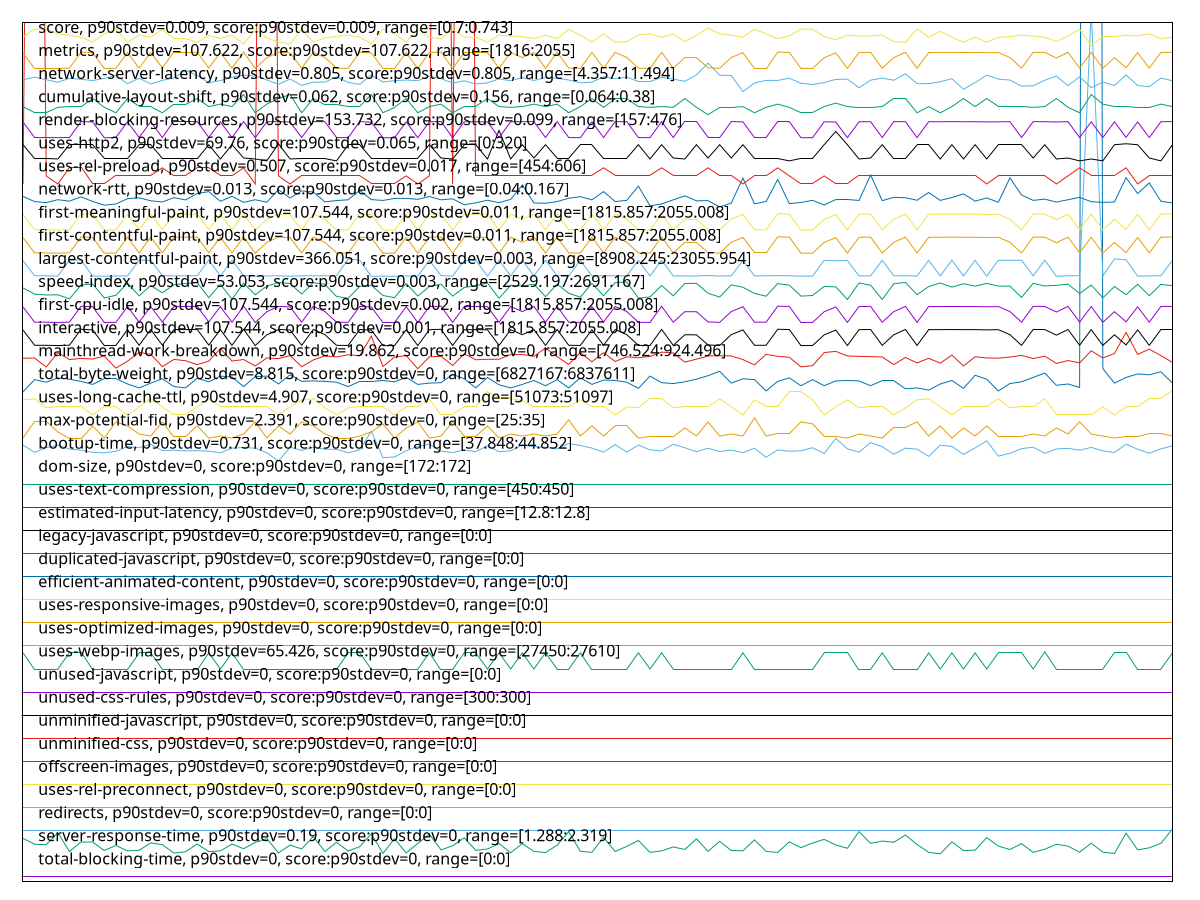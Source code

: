 reset
set terminal svg size 640, 4440 enhanced background rgb 'white'
set output "reprap/correlation/pages+cached+noadtech/correlation.svg"

$totalBlockingTimeP90Stdev0ScoreP90Stdev0Range00 <<EOF
0 0.2
1 0.2
2 0.2
3 0.2
4 0.2
5 0.2
6 0.2
7 0.2
8 0.2
9 0.2
10 0.2
11 0.2
12 0.2
13 0.2
14 0.2
15 0.2
16 0.2
17 0.2
18 0.2
19 0.2
20 0.2
21 0.2
22 0.2
23 0.2
24 0.2
25 0.2
26 0.2
27 0.2
28 0.2
29 0.2
30 0.2
31 0.2
32 0.2
33 0.2
34 0.2
35 0.2
36 0.2
37 0.2
38 0.2
39 0.2
40 0.2
41 0.2
42 0.2
43 0.2
44 0.2
45 0.2
46 0.2
47 0.2
48 0.2
49 0.2
50 0.2
51 0.2
52 0.2
53 0.2
54 0.2
55 0.2
56 0.2
57 0.2
58 0.2
59 0.2
60 0.2
61 0.2
62 0.2
63 0.2
64 0.2
65 0.2
66 0.2
67 0.2
68 0.2
69 0.2
70 0.2
71 0.2
72 0.2
73 0.2
74 0.2
75 0.2
76 0.2
77 0.2
78 0.2
79 0.2
80 0.2
81 0.2
82 0.2
83 0.2
84 0.2
85 0.2
86 0.2
87 0.2
88 0.2
89 0.2
90 0.2
91 0.2
92 0.2
93 0.2
94 0.2
95 0.2
96 0.2
97 0.2
98 0.2
99 0.2
EOF

$serverResponseTimeP90Stdev019ScoreP90Stdev0Range12882319 <<EOF
0 1.866567164179104
1 1.6158208955223878
2 1.5917910447761192
3 2.1131343283582087
4 1.2971641791044775
5 1.7108955223880598
6 1.7077611940298505
7 1.3420895522388059
8 1.5594029850746267
9 1.3264179104477611
10 1.3494029850746267
11 1.672238805970149
12 1.5949253731343283
13 1.2313432835820894
14 1.2877611940298506
15 1.624179104477612
16 1.2940298507462686
17 1.3253731343283581
18 1.6199999999999994
19 1.4204477611940296
20 1.6899999999999997
21 1.857164179104477
22 1.239701492537313
23 1.5771641791044775
24 1.41
25 1.9491044776119404
26 1.2971641791044772
27 1.6994029850746266
28 1.3201492537313433
29 1.5092537313432832
30 2.0682089552238807
31 1.2188059701492535
32 1.8529850746268657
33 1.2344776119402985
34 1.6502985074626861
35 2.0494029850746265
36 1.3692537313432833
37 1.5458208955223878
38 1.890597014925373
39 1.345223880597015
40 1.408955223880597
41 1.6419402985074625
42 1.2417910447761191
43 1.6388059701492532
44 1.3055223880597013
45 1.250149253731343
46 1.5729850746268654
47 2.157014925373134
48 1.3097014925373134
49 1.262686567164179
50 1.9125373134328356
51 1.2982089552238807
52 1.5217910447761194
53 1.776716417910448
54 1.260597014925373
55 1.3253731343283581
56 1.4967164179104473
57 1.3870149253731343
58 1.8467164179104478
59 1.3055223880597013
60 1.7380597014925372
61 1.3410447761194029
62 1.330597014925373
63 1.8038805970149252
64 1.3044776119402983
65 1.258507462686567
66 1.7161194029850744
67 1.464328358208955
68 1.6659701492537309
69 1.8258208955223876
70 1.5823880597014925
71 1.4392537313432836
72 2.1622388059701487
73 1.6534328358208952
74 1.750597014925373
75 1.6994029850746264
76 2.011791044776119
77 1.605373134328358
78 1.263731343283582
79 1.2
80 1.7129850746268653
81 1.3410447761194029
82 1.3577611940298506
83 1.9
84 1.5332835820895523
85 1.3838805970149253
86 1.6408955223880595
87 1.261641791044776
88 1.396417910447761
89 1.6126865671641788
90 1.5322388059701488
91 1.267910447761194
92 1.6597014925373135
93 1.2710447761194028
94 1.2146268656716415
95 2.094328358208955
96 1.3702985074626866
97 1.458059701492537
98 1.6502985074626864
99 2.277164179104477
EOF

$redirectsP90Stdev0ScoreP90Stdev0Range00 <<EOF
0 2.2
1 2.2
2 2.2
3 2.2
4 2.2
5 2.2
6 2.2
7 2.2
8 2.2
9 2.2
10 2.2
11 2.2
12 2.2
13 2.2
14 2.2
15 2.2
16 2.2
17 2.2
18 2.2
19 2.2
20 2.2
21 2.2
22 2.2
23 2.2
24 2.2
25 2.2
26 2.2
27 2.2
28 2.2
29 2.2
30 2.2
31 2.2
32 2.2
33 2.2
34 2.2
35 2.2
36 2.2
37 2.2
38 2.2
39 2.2
40 2.2
41 2.2
42 2.2
43 2.2
44 2.2
45 2.2
46 2.2
47 2.2
48 2.2
49 2.2
50 2.2
51 2.2
52 2.2
53 2.2
54 2.2
55 2.2
56 2.2
57 2.2
58 2.2
59 2.2
60 2.2
61 2.2
62 2.2
63 2.2
64 2.2
65 2.2
66 2.2
67 2.2
68 2.2
69 2.2
70 2.2
71 2.2
72 2.2
73 2.2
74 2.2
75 2.2
76 2.2
77 2.2
78 2.2
79 2.2
80 2.2
81 2.2
82 2.2
83 2.2
84 2.2
85 2.2
86 2.2
87 2.2
88 2.2
89 2.2
90 2.2
91 2.2
92 2.2
93 2.2
94 2.2
95 2.2
96 2.2
97 2.2
98 2.2
99 2.2
EOF

$usesRelPreconnectP90Stdev0ScoreP90Stdev0Range00 <<EOF
0 3.2
1 3.2
2 3.2
3 3.2
4 3.2
5 3.2
6 3.2
7 3.2
8 3.2
9 3.2
10 3.2
11 3.2
12 3.2
13 3.2
14 3.2
15 3.2
16 3.2
17 3.2
18 3.2
19 3.2
20 3.2
21 3.2
22 3.2
23 3.2
24 3.2
25 3.2
26 3.2
27 3.2
28 3.2
29 3.2
30 3.2
31 3.2
32 3.2
33 3.2
34 3.2
35 3.2
36 3.2
37 3.2
38 3.2
39 3.2
40 3.2
41 3.2
42 3.2
43 3.2
44 3.2
45 3.2
46 3.2
47 3.2
48 3.2
49 3.2
50 3.2
51 3.2
52 3.2
53 3.2
54 3.2
55 3.2
56 3.2
57 3.2
58 3.2
59 3.2
60 3.2
61 3.2
62 3.2
63 3.2
64 3.2
65 3.2
66 3.2
67 3.2
68 3.2
69 3.2
70 3.2
71 3.2
72 3.2
73 3.2
74 3.2
75 3.2
76 3.2
77 3.2
78 3.2
79 3.2
80 3.2
81 3.2
82 3.2
83 3.2
84 3.2
85 3.2
86 3.2
87 3.2
88 3.2
89 3.2
90 3.2
91 3.2
92 3.2
93 3.2
94 3.2
95 3.2
96 3.2
97 3.2
98 3.2
99 3.2
EOF

$offscreenImagesP90Stdev0ScoreP90Stdev0Range00 <<EOF
0 4.2
1 4.2
2 4.2
3 4.2
4 4.2
5 4.2
6 4.2
7 4.2
8 4.2
9 4.2
10 4.2
11 4.2
12 4.2
13 4.2
14 4.2
15 4.2
16 4.2
17 4.2
18 4.2
19 4.2
20 4.2
21 4.2
22 4.2
23 4.2
24 4.2
25 4.2
26 4.2
27 4.2
28 4.2
29 4.2
30 4.2
31 4.2
32 4.2
33 4.2
34 4.2
35 4.2
36 4.2
37 4.2
38 4.2
39 4.2
40 4.2
41 4.2
42 4.2
43 4.2
44 4.2
45 4.2
46 4.2
47 4.2
48 4.2
49 4.2
50 4.2
51 4.2
52 4.2
53 4.2
54 4.2
55 4.2
56 4.2
57 4.2
58 4.2
59 4.2
60 4.2
61 4.2
62 4.2
63 4.2
64 4.2
65 4.2
66 4.2
67 4.2
68 4.2
69 4.2
70 4.2
71 4.2
72 4.2
73 4.2
74 4.2
75 4.2
76 4.2
77 4.2
78 4.2
79 4.2
80 4.2
81 4.2
82 4.2
83 4.2
84 4.2
85 4.2
86 4.2
87 4.2
88 4.2
89 4.2
90 4.2
91 4.2
92 4.2
93 4.2
94 4.2
95 4.2
96 4.2
97 4.2
98 4.2
99 4.2
EOF

$unminifiedCssP90Stdev0ScoreP90Stdev0Range00 <<EOF
0 5.2
1 5.2
2 5.2
3 5.2
4 5.2
5 5.2
6 5.2
7 5.2
8 5.2
9 5.2
10 5.2
11 5.2
12 5.2
13 5.2
14 5.2
15 5.2
16 5.2
17 5.2
18 5.2
19 5.2
20 5.2
21 5.2
22 5.2
23 5.2
24 5.2
25 5.2
26 5.2
27 5.2
28 5.2
29 5.2
30 5.2
31 5.2
32 5.2
33 5.2
34 5.2
35 5.2
36 5.2
37 5.2
38 5.2
39 5.2
40 5.2
41 5.2
42 5.2
43 5.2
44 5.2
45 5.2
46 5.2
47 5.2
48 5.2
49 5.2
50 5.2
51 5.2
52 5.2
53 5.2
54 5.2
55 5.2
56 5.2
57 5.2
58 5.2
59 5.2
60 5.2
61 5.2
62 5.2
63 5.2
64 5.2
65 5.2
66 5.2
67 5.2
68 5.2
69 5.2
70 5.2
71 5.2
72 5.2
73 5.2
74 5.2
75 5.2
76 5.2
77 5.2
78 5.2
79 5.2
80 5.2
81 5.2
82 5.2
83 5.2
84 5.2
85 5.2
86 5.2
87 5.2
88 5.2
89 5.2
90 5.2
91 5.2
92 5.2
93 5.2
94 5.2
95 5.2
96 5.2
97 5.2
98 5.2
99 5.2
EOF

$unminifiedJavascriptP90Stdev0ScoreP90Stdev0Range00 <<EOF
0 6.2
1 6.2
2 6.2
3 6.2
4 6.2
5 6.2
6 6.2
7 6.2
8 6.2
9 6.2
10 6.2
11 6.2
12 6.2
13 6.2
14 6.2
15 6.2
16 6.2
17 6.2
18 6.2
19 6.2
20 6.2
21 6.2
22 6.2
23 6.2
24 6.2
25 6.2
26 6.2
27 6.2
28 6.2
29 6.2
30 6.2
31 6.2
32 6.2
33 6.2
34 6.2
35 6.2
36 6.2
37 6.2
38 6.2
39 6.2
40 6.2
41 6.2
42 6.2
43 6.2
44 6.2
45 6.2
46 6.2
47 6.2
48 6.2
49 6.2
50 6.2
51 6.2
52 6.2
53 6.2
54 6.2
55 6.2
56 6.2
57 6.2
58 6.2
59 6.2
60 6.2
61 6.2
62 6.2
63 6.2
64 6.2
65 6.2
66 6.2
67 6.2
68 6.2
69 6.2
70 6.2
71 6.2
72 6.2
73 6.2
74 6.2
75 6.2
76 6.2
77 6.2
78 6.2
79 6.2
80 6.2
81 6.2
82 6.2
83 6.2
84 6.2
85 6.2
86 6.2
87 6.2
88 6.2
89 6.2
90 6.2
91 6.2
92 6.2
93 6.2
94 6.2
95 6.2
96 6.2
97 6.2
98 6.2
99 6.2
EOF

$unusedCssRulesP90Stdev0ScoreP90Stdev0Range300300 <<EOF
0 7.2
1 7.2
2 7.2
3 7.2
4 7.2
5 7.2
6 7.2
7 7.2
8 7.2
9 7.2
10 7.2
11 7.2
12 7.2
13 7.2
14 7.2
15 7.2
16 7.2
17 7.2
18 7.2
19 7.2
20 7.2
21 7.2
22 7.2
23 7.2
24 7.2
25 7.2
26 7.2
27 7.2
28 7.2
29 7.2
30 7.2
31 7.2
32 7.2
33 7.2
34 7.2
35 7.2
36 7.2
37 7.2
38 7.2
39 7.2
40 7.2
41 7.2
42 7.2
43 7.2
44 7.2
45 7.2
46 7.2
47 7.2
48 7.2
49 7.2
50 7.2
51 7.2
52 7.2
53 7.2
54 7.2
55 7.2
56 7.2
57 7.2
58 7.2
59 7.2
60 7.2
61 7.2
62 7.2
63 7.2
64 7.2
65 7.2
66 7.2
67 7.2
68 7.2
69 7.2
70 7.2
71 7.2
72 7.2
73 7.2
74 7.2
75 7.2
76 7.2
77 7.2
78 7.2
79 7.2
80 7.2
81 7.2
82 7.2
83 7.2
84 7.2
85 7.2
86 7.2
87 7.2
88 7.2
89 7.2
90 7.2
91 7.2
92 7.2
93 7.2
94 7.2
95 7.2
96 7.2
97 7.2
98 7.2
99 7.2
EOF

$unusedJavascriptP90Stdev0ScoreP90Stdev0Range00 <<EOF
0 8.2
1 8.2
2 8.2
3 8.2
4 8.2
5 8.2
6 8.2
7 8.2
8 8.2
9 8.2
10 8.2
11 8.2
12 8.2
13 8.2
14 8.2
15 8.2
16 8.2
17 8.2
18 8.2
19 8.2
20 8.2
21 8.2
22 8.2
23 8.2
24 8.2
25 8.2
26 8.2
27 8.2
28 8.2
29 8.2
30 8.2
31 8.2
32 8.2
33 8.2
34 8.2
35 8.2
36 8.2
37 8.2
38 8.2
39 8.2
40 8.2
41 8.2
42 8.2
43 8.2
44 8.2
45 8.2
46 8.2
47 8.2
48 8.2
49 8.2
50 8.2
51 8.2
52 8.2
53 8.2
54 8.2
55 8.2
56 8.2
57 8.2
58 8.2
59 8.2
60 8.2
61 8.2
62 8.2
63 8.2
64 8.2
65 8.2
66 8.2
67 8.2
68 8.2
69 8.2
70 8.2
71 8.2
72 8.2
73 8.2
74 8.2
75 8.2
76 8.2
77 8.2
78 8.2
79 8.2
80 8.2
81 8.2
82 8.2
83 8.2
84 8.2
85 8.2
86 8.2
87 8.2
88 8.2
89 8.2
90 8.2
91 8.2
92 8.2
93 8.2
94 8.2
95 8.2
96 8.2
97 8.2
98 8.2
99 8.2
EOF

$usesWebpImagesP90Stdev65426ScoreP90Stdev0Range2745027610 <<EOF
0 9.899999999999999
1 9.2
2 9.2
3 9.2
4 9.899999999999999
5 9.899999999999999
6 9.2
7 9.2
8 9.2
9 9.2
10 9.899999999999999
11 9.899999999999999
12 9.2
13 9.2
14 9.2
15 9.2
16 9.899999999999999
17 9.2
18 9.899999999999999
19 9.2
20 9.2
21 9.2
22 9.2
23 9.2
24 9.2
25 9.2
26 9.2
27 9.2
28 9.899999999999999
29 9.899999999999999
30 9.2
31 9.2
32 9.2
33 9.2
34 9.2
35 9.899999999999999
36 9.2
37 9.2
38 9.899999999999999
39 9.899999999999999
40 9.2
41 9.899999999999999
42 9.2
43 9.899999999999999
44 9.2
45 9.899999999999999
46 9.2
47 9.2
48 9.899999999999999
49 9.2
50 9.2
51 9.2
52 9.2
53 9.899999999999999
54 9.2
55 9.899999999999999
56 9.2
57 9.2
58 9.2
59 9.2
60 9.2
61 9.2
62 9.899999999999999
63 9.2
64 9.2
65 9.2
66 9.2
67 9.2
68 9.2
69 9.899999999999999
70 9.899999999999999
71 9.899999999999999
72 9.2
73 9.2
74 9.899999999999999
75 9.2
76 9.2
77 9.2
78 9.899999999999999
79 9.2
80 9.899999999999999
81 9.2
82 9.899999999999999
83 9.2
84 9.899999999999999
85 9.899999999999999
86 9.899999999999999
87 9.2
88 9.946666666666665
89 9.2
90 9.2
91 9.2
92 9.2
93 9.2
94 9.899999999999999
95 9.899999999999999
96 9.2
97 9.2
98 9.2
99 9.899999999999999
EOF

$usesOptimizedImagesP90Stdev0ScoreP90Stdev0Range00 <<EOF
0 10.2
1 10.2
2 10.2
3 10.2
4 10.2
5 10.2
6 10.2
7 10.2
8 10.2
9 10.2
10 10.2
11 10.2
12 10.2
13 10.2
14 10.2
15 10.2
16 10.2
17 10.2
18 10.2
19 10.2
20 10.2
21 10.2
22 10.2
23 10.2
24 10.2
25 10.2
26 10.2
27 10.2
28 10.2
29 10.2
30 10.2
31 10.2
32 10.2
33 10.2
34 10.2
35 10.2
36 10.2
37 10.2
38 10.2
39 10.2
40 10.2
41 10.2
42 10.2
43 10.2
44 10.2
45 10.2
46 10.2
47 10.2
48 10.2
49 10.2
50 10.2
51 10.2
52 10.2
53 10.2
54 10.2
55 10.2
56 10.2
57 10.2
58 10.2
59 10.2
60 10.2
61 10.2
62 10.2
63 10.2
64 10.2
65 10.2
66 10.2
67 10.2
68 10.2
69 10.2
70 10.2
71 10.2
72 10.2
73 10.2
74 10.2
75 10.2
76 10.2
77 10.2
78 10.2
79 10.2
80 10.2
81 10.2
82 10.2
83 10.2
84 10.2
85 10.2
86 10.2
87 10.2
88 10.2
89 10.2
90 10.2
91 10.2
92 10.2
93 10.2
94 10.2
95 10.2
96 10.2
97 10.2
98 10.2
99 10.2
EOF

$usesResponsiveImagesP90Stdev0ScoreP90Stdev0Range00 <<EOF
0 11.2
1 11.2
2 11.2
3 11.2
4 11.2
5 11.2
6 11.2
7 11.2
8 11.2
9 11.2
10 11.2
11 11.2
12 11.2
13 11.2
14 11.2
15 11.2
16 11.2
17 11.2
18 11.2
19 11.2
20 11.2
21 11.2
22 11.2
23 11.2
24 11.2
25 11.2
26 11.2
27 11.2
28 11.2
29 11.2
30 11.2
31 11.2
32 11.2
33 11.2
34 11.2
35 11.2
36 11.2
37 11.2
38 11.2
39 11.2
40 11.2
41 11.2
42 11.2
43 11.2
44 11.2
45 11.2
46 11.2
47 11.2
48 11.2
49 11.2
50 11.2
51 11.2
52 11.2
53 11.2
54 11.2
55 11.2
56 11.2
57 11.2
58 11.2
59 11.2
60 11.2
61 11.2
62 11.2
63 11.2
64 11.2
65 11.2
66 11.2
67 11.2
68 11.2
69 11.2
70 11.2
71 11.2
72 11.2
73 11.2
74 11.2
75 11.2
76 11.2
77 11.2
78 11.2
79 11.2
80 11.2
81 11.2
82 11.2
83 11.2
84 11.2
85 11.2
86 11.2
87 11.2
88 11.2
89 11.2
90 11.2
91 11.2
92 11.2
93 11.2
94 11.2
95 11.2
96 11.2
97 11.2
98 11.2
99 11.2
EOF

$efficientAnimatedContentP90Stdev0ScoreP90Stdev0Range00 <<EOF
0 12.2
1 12.2
2 12.2
3 12.2
4 12.2
5 12.2
6 12.2
7 12.2
8 12.2
9 12.2
10 12.2
11 12.2
12 12.2
13 12.2
14 12.2
15 12.2
16 12.2
17 12.2
18 12.2
19 12.2
20 12.2
21 12.2
22 12.2
23 12.2
24 12.2
25 12.2
26 12.2
27 12.2
28 12.2
29 12.2
30 12.2
31 12.2
32 12.2
33 12.2
34 12.2
35 12.2
36 12.2
37 12.2
38 12.2
39 12.2
40 12.2
41 12.2
42 12.2
43 12.2
44 12.2
45 12.2
46 12.2
47 12.2
48 12.2
49 12.2
50 12.2
51 12.2
52 12.2
53 12.2
54 12.2
55 12.2
56 12.2
57 12.2
58 12.2
59 12.2
60 12.2
61 12.2
62 12.2
63 12.2
64 12.2
65 12.2
66 12.2
67 12.2
68 12.2
69 12.2
70 12.2
71 12.2
72 12.2
73 12.2
74 12.2
75 12.2
76 12.2
77 12.2
78 12.2
79 12.2
80 12.2
81 12.2
82 12.2
83 12.2
84 12.2
85 12.2
86 12.2
87 12.2
88 12.2
89 12.2
90 12.2
91 12.2
92 12.2
93 12.2
94 12.2
95 12.2
96 12.2
97 12.2
98 12.2
99 12.2
EOF

$duplicatedJavascriptP90Stdev0ScoreP90Stdev0Range00 <<EOF
0 13.2
1 13.2
2 13.2
3 13.2
4 13.2
5 13.2
6 13.2
7 13.2
8 13.2
9 13.2
10 13.2
11 13.2
12 13.2
13 13.2
14 13.2
15 13.2
16 13.2
17 13.2
18 13.2
19 13.2
20 13.2
21 13.2
22 13.2
23 13.2
24 13.2
25 13.2
26 13.2
27 13.2
28 13.2
29 13.2
30 13.2
31 13.2
32 13.2
33 13.2
34 13.2
35 13.2
36 13.2
37 13.2
38 13.2
39 13.2
40 13.2
41 13.2
42 13.2
43 13.2
44 13.2
45 13.2
46 13.2
47 13.2
48 13.2
49 13.2
50 13.2
51 13.2
52 13.2
53 13.2
54 13.2
55 13.2
56 13.2
57 13.2
58 13.2
59 13.2
60 13.2
61 13.2
62 13.2
63 13.2
64 13.2
65 13.2
66 13.2
67 13.2
68 13.2
69 13.2
70 13.2
71 13.2
72 13.2
73 13.2
74 13.2
75 13.2
76 13.2
77 13.2
78 13.2
79 13.2
80 13.2
81 13.2
82 13.2
83 13.2
84 13.2
85 13.2
86 13.2
87 13.2
88 13.2
89 13.2
90 13.2
91 13.2
92 13.2
93 13.2
94 13.2
95 13.2
96 13.2
97 13.2
98 13.2
99 13.2
EOF

$legacyJavascriptP90Stdev0ScoreP90Stdev0Range00 <<EOF
0 14.2
1 14.2
2 14.2
3 14.2
4 14.2
5 14.2
6 14.2
7 14.2
8 14.2
9 14.2
10 14.2
11 14.2
12 14.2
13 14.2
14 14.2
15 14.2
16 14.2
17 14.2
18 14.2
19 14.2
20 14.2
21 14.2
22 14.2
23 14.2
24 14.2
25 14.2
26 14.2
27 14.2
28 14.2
29 14.2
30 14.2
31 14.2
32 14.2
33 14.2
34 14.2
35 14.2
36 14.2
37 14.2
38 14.2
39 14.2
40 14.2
41 14.2
42 14.2
43 14.2
44 14.2
45 14.2
46 14.2
47 14.2
48 14.2
49 14.2
50 14.2
51 14.2
52 14.2
53 14.2
54 14.2
55 14.2
56 14.2
57 14.2
58 14.2
59 14.2
60 14.2
61 14.2
62 14.2
63 14.2
64 14.2
65 14.2
66 14.2
67 14.2
68 14.2
69 14.2
70 14.2
71 14.2
72 14.2
73 14.2
74 14.2
75 14.2
76 14.2
77 14.2
78 14.2
79 14.2
80 14.2
81 14.2
82 14.2
83 14.2
84 14.2
85 14.2
86 14.2
87 14.2
88 14.2
89 14.2
90 14.2
91 14.2
92 14.2
93 14.2
94 14.2
95 14.2
96 14.2
97 14.2
98 14.2
99 14.2
EOF

$estimatedInputLatencyP90Stdev0ScoreP90Stdev0Range128128 <<EOF
0 15.2
1 15.2
2 15.2
3 15.2
4 15.2
5 15.2
6 15.2
7 15.2
8 15.2
9 15.2
10 15.2
11 15.2
12 15.2
13 15.2
14 15.2
15 15.2
16 15.2
17 15.2
18 15.2
19 15.2
20 15.2
21 15.2
22 15.2
23 15.2
24 15.2
25 15.2
26 15.2
27 15.2
28 15.2
29 15.2
30 15.2
31 15.2
32 15.2
33 15.2
34 15.2
35 15.2
36 15.2
37 15.2
38 15.2
39 15.2
40 15.2
41 15.2
42 15.2
43 15.2
44 15.2
45 15.2
46 15.2
47 15.2
48 15.2
49 15.2
50 15.2
51 15.2
52 15.2
53 15.2
54 15.2
55 15.2
56 15.2
57 15.2
58 15.2
59 15.2
60 15.2
61 15.2
62 15.2
63 15.2
64 15.2
65 15.2
66 15.2
67 15.2
68 15.2
69 15.2
70 15.2
71 15.2
72 15.2
73 15.2
74 15.2
75 15.2
76 15.2
77 15.2
78 15.2
79 15.2
80 15.2
81 15.2
82 15.2
83 15.2
84 15.2
85 15.2
86 15.2
87 15.2
88 15.2
89 15.2
90 15.2
91 15.2
92 15.2
93 15.2
94 15.2
95 15.2
96 15.2
97 15.2
98 15.2
99 15.2
EOF

$usesTextCompressionP90Stdev0ScoreP90Stdev0Range450450 <<EOF
0 16.2
1 16.2
2 16.2
3 16.2
4 16.2
5 16.2
6 16.2
7 16.2
8 16.2
9 16.2
10 16.2
11 16.2
12 16.2
13 16.2
14 16.2
15 16.2
16 16.2
17 16.2
18 16.2
19 16.2
20 16.2
21 16.2
22 16.2
23 16.2
24 16.2
25 16.2
26 16.2
27 16.2
28 16.2
29 16.2
30 16.2
31 16.2
32 16.2
33 16.2
34 16.2
35 16.2
36 16.2
37 16.2
38 16.2
39 16.2
40 16.2
41 16.2
42 16.2
43 16.2
44 16.2
45 16.2
46 16.2
47 16.2
48 16.2
49 16.2
50 16.2
51 16.2
52 16.2
53 16.2
54 16.2
55 16.2
56 16.2
57 16.2
58 16.2
59 16.2
60 16.2
61 16.2
62 16.2
63 16.2
64 16.2
65 16.2
66 16.2
67 16.2
68 16.2
69 16.2
70 16.2
71 16.2
72 16.2
73 16.2
74 16.2
75 16.2
76 16.2
77 16.2
78 16.2
79 16.2
80 16.2
81 16.2
82 16.2
83 16.2
84 16.2
85 16.2
86 16.2
87 16.2
88 16.2
89 16.2
90 16.2
91 16.2
92 16.2
93 16.2
94 16.2
95 16.2
96 16.2
97 16.2
98 16.2
99 16.2
EOF

$domSizeP90Stdev0ScoreP90Stdev0Range172172 <<EOF
0 17.2
1 17.2
2 17.2
3 17.2
4 17.2
5 17.2
6 17.2
7 17.2
8 17.2
9 17.2
10 17.2
11 17.2
12 17.2
13 17.2
14 17.2
15 17.2
16 17.2
17 17.2
18 17.2
19 17.2
20 17.2
21 17.2
22 17.2
23 17.2
24 17.2
25 17.2
26 17.2
27 17.2
28 17.2
29 17.2
30 17.2
31 17.2
32 17.2
33 17.2
34 17.2
35 17.2
36 17.2
37 17.2
38 17.2
39 17.2
40 17.2
41 17.2
42 17.2
43 17.2
44 17.2
45 17.2
46 17.2
47 17.2
48 17.2
49 17.2
50 17.2
51 17.2
52 17.2
53 17.2
54 17.2
55 17.2
56 17.2
57 17.2
58 17.2
59 17.2
60 17.2
61 17.2
62 17.2
63 17.2
64 17.2
65 17.2
66 17.2
67 17.2
68 17.2
69 17.2
70 17.2
71 17.2
72 17.2
73 17.2
74 17.2
75 17.2
76 17.2
77 17.2
78 17.2
79 17.2
80 17.2
81 17.2
82 17.2
83 17.2
84 17.2
85 17.2
86 17.2
87 17.2
88 17.2
89 17.2
90 17.2
91 17.2
92 17.2
93 17.2
94 17.2
95 17.2
96 17.2
97 17.2
98 17.2
99 17.2
EOF

$bootupTimeP90Stdev0731ScoreP90Stdev0Range3784844852 <<EOF
0 18.896300211416488
1 18.57885835095137
2 18.78086680761099
3 18.888900634249467
4 18.72536997885835
5 18.673572938689215
6 18.57885835095137
7 18.561839323467225
8 18.62547568710359
9 18.831183932346722
10 18.782346723044395
11 18.925898520084562
12 18.658033826638476
13 18.67061310782241
14 18.643234672304438
15 18.65137420718816
16 18.633615221987313
17 18.559619450317122
18 18.76162790697674
19 18.792706131078223
20 18.760147991543338
21 18.564059196617336
22 18.2
23 18.803065539112048
24 18.666173361522198
25 18.80750528541226
26 18.715010570824518
27 18.712050739957714
28 18.56553911205074
29 18.689852008456658
30 19.495665961945026
31 18.34947145877378
32 18.381289640591962
33 18.65211416490486
34 18.837103594080336
35 18.93329809725158
36 18.623255813953488
37 18.575898520084564
38 18.680972515856233
39 18.609936575052853
40 18.86596194503171
41 18.606976744186046
42 18.649894291754755
43 18.9
44 18.826004228329808
45 18.793446088794923
46 18.731289640591964
47 18.961416490486258
48 18.877061310782235
49 18.767547568710356
50 18.5892177589852
51 18.916279069767437
52 18.5892177589852
53 18.897040169133188
54 18.689112050739954
55 18.641754756871034
56 18.93181818181818
57 18.779386892177587
58 18.606976744186042
59 18.75718816067653
60 18.614376321353063
61 18.67875264270613
62 18.564059196617333
63 18.758668076109934
64 18.36871035940803
65 18.688372093023254
66 18.626955602536995
67 18.650634249471455
68 18.778646934460888
69 18.532980972515855
70 19.183403805496823
71 18.73498942917547
72 18.5899577167019
73 19.001374207188157
74 18.826004228329804
75 18.499682875264266
76 18.76236786469344
77 18.720190274841435
78 18.404968287526422
79 18.89260042283298
80 18.83414376321353
81 18.49302325581395
82 18.771247357293866
83 19.079069767441858
84 18.416807610993654
85 18.540380549682872
86 18.74090909090909
87 18.805285412262155
88 18.536680761099365
89 18.72610993657505
90 18.756448202959827
91 18.672832980972515
92 18.794926004228326
93 18.64471458773784
94 18.573678646934457
95 18.931818181818176
96 18.712790697674418
97 18.547040169133194
98 18.73054968287526
99 18.864482029598307
EOF

$maxPotentialFidP90Stdev2391ScoreP90Stdev0Range2535 <<EOF
0 19.2
1 19.9
2 19.9
3 19.4625
4 19.2
5 19.2
6 19.724999999999998
7 19.2
8 19.9
9 19.724999999999998
10 19.375
11 19.287499999999998
12 19.9
13 19.287499999999998
14 19.287499999999998
15 19.724999999999998
16 19.2
17 19.287499999999998
18 19.2
19 19.375
20 19.9
21 19.2
22 19.724999999999998
23 19.375
24 19.9
25 19.724999999999998
26 19.375
27 19.2
28 19.2
29 19.287499999999998
30 19.4625
31 19.8125
32 19.2
33 19.6375
34 19.9
35 19.2
36 19.287499999999998
37 19.9
38 19.287499999999998
39 19.287499999999998
40 19.724999999999998
41 19.2
42 19.375
43 19.287499999999998
44 19.375
45 19.287499999999998
46 19.375
47 19.9875
48 19.287499999999998
49 19.724999999999998
50 19.287499999999998
51 19.724999999999998
52 19.724999999999998
53 19.2
54 19.287499999999998
55 19.287499999999998
56 19.287499999999998
57 19.6375
58 19.287499999999998
59 19.9
60 19.287499999999998
61 19.375
62 19.287499999999998
63 20.075
64 19.287499999999998
65 19.375
66 19.375
67 19.9
68 19.8125
69 19.287499999999998
70 19.287499999999998
71 19.2
72 19.375
73 19.287499999999998
74 19.2
75 19.6375
76 19.6375
77 19.9
78 19.287499999999998
79 19.724999999999998
80 19.2
81 19.6375
82 19.287499999999998
83 19.724999999999998
84 19.287499999999998
85 19.287499999999998
86 19.287499999999998
87 19.375
88 19.287499999999998
89 19.6375
90 19.375
91 19.9
92 19.375
93 19.287499999999998
94 19.2
95 19.287499999999998
96 19.287499999999998
97 19.375
98 19.375
99 19.287499999999998
EOF

$usesLongCacheTtlP90Stdev4907ScoreP90Stdev0Range5107351097 <<EOF
0 20.85625
1 20.9
2 20.506249999999998
3 20.55
4 20.55
5 20.55
6 20.2
7 20.55
8 20.55
9 20.2
10 20.55
11 20.9
12 20.55
13 20.2
14 20.2
15 20.55
16 20.9
17 20.55
18 20.55
19 20.55
20 20.55
21 20.55
22 20.2
23 20.55
24 20.85625
25 20.9
26 20.506249999999998
27 20.2
28 20.506249999999998
29 20.55
30 20.55
31 20.55
32 20.2
33 20.55
34 20.55
35 20.9
36 20.2
37 20.2
38 20.55
39 20.55
40 21.20625
41 20.9
42 20.9
43 20.8125
44 20.55
45 20.55
46 20.55
47 20.55
48 20.85625
49 20.55
50 20.55
51 20.2
52 20.55
53 20.506249999999998
54 20.9
55 20.9
56 20.506249999999998
57 20.55
58 20.55
59 20.55
60 20.9
61 20.55
62 20.2
63 20.85625
64 20.55
65 20.55
66 21.20625
67 21.20625
68 20.85625
69 20.2
70 20.55
71 20.85625
72 20.506249999999998
73 20.55
74 20.55
75 20.2
76 20.506249999999998
77 20.85625
78 20.9
79 20.55
80 20.2
81 20.55
82 20.55
83 20.55
84 20.9
85 20.506249999999998
86 20.55
87 20.55
88 20.9
89 20.2
90 20.2
91 20.2
92 20.2
93 20.55
94 20.2
95 20.55
96 20.55
97 20.9
98 20.9
99 21.25
EOF

$totalByteWeightP90Stdev8815ScoreP90Stdev0Range68271676837611 <<EOF
0 21.2
1 21.72972972972973
2 21.616216216216216
3 21.805405405405406
4 21.748648648648647
5 21.654054054054054
6 21.52162162162162
7 21.767567567567568
8 21.767567567567568
9 21.54054054054054
10 21.370270270270268
11 21.57837837837838
12 21.767567567567568
13 21.427027027027027
14 21.370270270270268
15 21.786486486486485
16 21.635135135135133
17 21.88108108108108
18 21.843243243243244
19 21.427027027027027
20 21.86216216216216
21 21.88108108108108
22 21.54054054054054
23 21.937837837837836
24 21.654054054054054
25 21.67297297297297
26 21.654054054054054
27 21.616216216216216
28 21.427027027027027
29 21.654054054054054
30 21.654054054054054
31 21.691891891891892
32 21.635135135135133
33 21.824324324324323
34 21.52162162162162
35 21.57837837837838
36 21.597297297297295
37 21.956756756756757
38 21.767567567567568
39 21.370270270270268
40 21.824324324324323
41 21.502702702702702
42 21.370270270270268
43 21.52162162162162
44 21.691891891891892
45 21.464864864864865
46 21.72972972972973
47 21.370270270270268
48 21.805405405405406
49 21.52162162162162
50 21.71081081081081
51 21.691891891891892
52 21.616216216216216
53 21.35135135135135
54 21.88108108108108
55 21.597297297297295
56 21.559459459459458
57 21.635135135135133
58 21.748648648648647
59 21.9
60 22.089189189189188
61 21.57837837837838
62 21.767567567567568
63 21.72972972972973
64 21.237837837837837
65 21.654054054054054
66 21.805405405405406
67 21.464864864864865
68 21.72972972972973
69 21.464864864864865
70 21.67297297297297
71 21.691891891891892
72 21.67297297297297
73 21.464864864864865
74 21.67297297297297
75 21.67297297297297
76 21.33243243243243
77 21.370270270270268
78 21.275675675675675
79 21.54054054054054
80 21.691891891891892
81 21.35135135135135
82 21.91891891891892
83 21.748648648648647
84 21.237837837837837
85 21.559459459459458
86 21.635135135135133
87 21.824324324324323
88 22.013513513513512
89 21.48378378378378
90 21.54054054054054
91 21.38918918918919
92 218.7891891891892
93 22.2027027027027
94 21.57837837837838
95 21.824324324324323
96 21.975675675675674
97 21.937837837837836
98 22.07027027027027
99 21.57837837837838
EOF

$mainthreadWorkBreakdownP90Stdev19862ScoreP90Stdev0Range746524924496 <<EOF
0 22.652928679817904
1 22.664577642893278
2 22.273328275164392
3 22.898017197774408
4 22.59875569044007
5 22.64832574607992
6 22.619645928174002
7 22.754865958523013
8 22.226378351036928
9 22.527268588770866
10 22.906904400606987
11 22.828725341426406
12 22.288801213960546
13 22.605164390490643
14 22.548052604957004
15 22.37792109256449
16 22.52992412746586
17 23.073495194739504
18 22.533181588265048
19 22.600101163378856
20 22.320632271117862
21 22.665746079919074
22 22.639969650986348
23 22.76778958017198
24 22.288128477491156
25 22.57917551846232
26 22.754441072331822
27 22.71060698027315
28 22.80270106221548
29 22.768037430450182
30 23.611188669701573
31 22.29744056651492
32 22.70370257966617
33 22.767647951441585
34 22.2
35 22.714997470915524
36 22.741623672230652
37 22.343080424886196
38 22.846641375821953
39 22.589797673242288
40 22.60856348002024
41 22.612175012645423
42 22.81158826504805
43 22.815872534142635
44 22.738755690440065
45 23.095199797673246
46 22.7245574102175
47 22.384046535154276
48 22.905452706120382
49 22.500040465351553
50 22.898654527061204
51 22.513459787556904
52 22.718007081436525
53 22.674951947395048
54 22.733834092058686
55 22.92014668689935
56 22.885164390490644
57 22.48516944865959
58 22.61553869499241
59 22.751077389984836
60 22.76417804754679
61 22.75422862923622
62 22.59737481031867
63 22.367936267071318
64 22.82316641375822
65 22.736666666666668
66 22.696975214972177
67 22.28228629236217
68 22.33298937784522
69 22.9
70 22.95357106727365
71 22.75390996459282
72 22.738259989883666
73 22.725832068791096
74 22.708340920586757
75 22.38050581689429
76 22.689008598887206
77 22.451745068285295
78 22.653530601922107
79 22.441901871522507
80 22.791937278705117
81 22.31889731917046
82 22.717582195245324
83 22.667056145675264
84 22.65997470915529
85 22.70727870510875
86 22.778659585230148
87 22.641456752655543
88 22.74548305513404
89 22.427738998482557
90 22.556231664137584
91 22.45397572078908
92 22.977364693980782
93 22.666985331310073
94 22.85811330298432
95 23.7753717754173
96 22.81920080930703
97 23.051259484066772
98 22.76754172989378
99 22.47415781487102
EOF

$interactiveP90Stdev107544ScoreP90Stdev0001Range18158572055008 <<EOF
0 23.87665863186591
1 23.2163547998487
2 23.215708060194256
3 23.204465470311323
4 23.219662072173346
5 23.90907719871881
6 23.881742213218534
7 23.20389230470931
8 23.209660154416508
9 23.89265268152204
10 23.21537875697571
11 23.89517541117872
12 23.222743875627643
13 23.8967160162363
14 23.896307798913128
15 23.90336853459008
16 23.225254886836453
17 23.891722474097037
18 23.21367528032625
19 23.909284719080407
20 23.203064893289014
21 23.67016726865866
22 23.90030764634021
23 23.878609530933627
24 23.215608972559124
25 23.900245494066077
26 23.677569471006375
27 23.215484371341294
28 23.20826877415076
29 23.898478381794657
30 23.87276113543919
31 23.202268928842745
32 23.2
33 23.89200312350672
34 23.201899871902317
35 23.891134475016713
36 23.908212851937517
37 23.20491996808683
38 23.887977169157807
39 23.89342580241171
40 23.887355794751276
41 23.211724381258534
42 23.891833873519168
43 23.674886984788266
44 23.895582738493193
45 23.213176875454938
46 23.899404435845735
47 23.216414133761948
48 23.20811925268936
49 23.89074657955883
50 23.219444910050846
51 23.897022030893893
52 23.677129213370048
53 23.212695084079332
54 23.206793139728187
55 23.90405473129684
56 23.214956299513357
57 23.671060837392233
58 23.668956560158758
59 23.228406704308384
60 23.20817502656782
61 23.678166073504123
62 23.885090129273763
63 23.21608186384774
64 23.21590089541232
65 23.90948927274634
66 23.898039755840944
67 23.202179334633733
68 23.205727502646187
69 23.667992087398854
70 23.875984598611375
71 23.20542430634947
72 23.891715205692662
73 23.900205740344198
74 23.212375274286906
75 23.674996159188648
76 23.9
77 23.2090614752318
78 23.8924877332432
79 23.893198256854387
80 23.897069498024496
81 23.893099317554043
82 23.8935665721209
83 23.883049635997033
84 23.891138925060208
85 23.675926811618
86 23.212905719471376
87 23.90143439735286
88 23.89674345817118
89 23.65573933764281
90 23.899348068628147
91 23.218687809317753
92 23.89232456498176
93 23.21064094400256
94 23.66997295009276
95 23.229890645478807
96 23.8831238033886
97 23.21450476843351
98 23.896335092513226
99 23.89963272307697
EOF

$firstCpuIdleP90Stdev107544ScoreP90Stdev0002Range18158572055008 <<EOF
0 24.87665863186591
1 24.2163547998487
2 24.215708060194256
3 24.204465470311323
4 24.219662072173346
5 24.90907719871881
6 24.881742213218534
7 24.20389230470931
8 24.209660154416508
9 24.89265268152204
10 24.21537875697571
11 24.89517541117872
12 24.222743875627643
13 24.8967160162363
14 24.896307798913128
15 24.90336853459008
16 24.225254886836453
17 24.891722474097037
18 24.21367528032625
19 24.909284719080407
20 24.203064893289014
21 24.67016726865866
22 24.90030764634021
23 24.878609530933627
24 24.215608972559124
25 24.900245494066077
26 24.677569471006375
27 24.215484371341294
28 24.20826877415076
29 24.898478381794657
30 24.87276113543919
31 24.202268928842745
32 24.2
33 24.89200312350672
34 24.201899871902317
35 24.891134475016713
36 24.908212851937517
37 24.20491996808683
38 24.887977169157807
39 24.89342580241171
40 24.887355794751276
41 24.211724381258534
42 24.891833873519168
43 24.674886984788266
44 24.895582738493193
45 24.213176875454938
46 24.899404435845735
47 24.216414133761948
48 24.20811925268936
49 24.89074657955883
50 24.219444910050846
51 24.897022030893893
52 24.677129213370048
53 24.212695084079332
54 24.206793139728187
55 24.90405473129684
56 24.214956299513357
57 24.671060837392233
58 24.668956560158758
59 24.228406704308384
60 24.20817502656782
61 24.678166073504123
62 24.885090129273763
63 24.21608186384774
64 24.21590089541232
65 24.90948927274634
66 24.898039755840944
67 24.202179334633733
68 24.205727502646187
69 24.667992087398854
70 24.875984598611375
71 24.20542430634947
72 24.891715205692662
73 24.900205740344198
74 24.212375274286906
75 24.674996159188648
76 24.9
77 24.2090614752318
78 24.8924877332432
79 24.893198256854387
80 24.897069498024496
81 24.893099317554043
82 24.8935665721209
83 24.883049635997033
84 24.891138925060208
85 24.675926811618
86 24.212905719471376
87 24.90143439735286
88 24.89674345817118
89 24.65573933764281
90 24.899348068628147
91 24.218687809317753
92 24.89232456498176
93 24.21064094400256
94 24.66997295009276
95 24.229890645478807
96 24.8831238033886
97 24.21450476843351
98 24.896335092513226
99 24.89963272307697
EOF

$speedIndexP90Stdev53053ScoreP90Stdev0003Range25291972691167 <<EOF
0 25.698780106844325
1 25.429279958121604
2 25.39459945668265
3 25.402784037436543
4 25.22511877230748
5 25.82220645416094
6 25.867889129191713
7 25.267790817121757
8 25.38050043391245
9 25.905624860681677
10 25.357110386970653
11 25.802568666531517
12 25.489526959781035
13 25.835004351330074
14 25.88920537711723
15 25.93735795923597
16 25.276805826170367
17 25.85602745877118
18 25.21269365289388
19 25.9
20 25.402656032199637
21 25.776879814618074
22 25.931211046501627
23 25.889559654147646
24 25.436119852638694
25 25.926397899529697
26 25.85767934050104
27 25.332740173706
28 25.25072326138707
29 25.76814603013655
30 25.815625985808193
31 25.371704337971725
32 25.279153463102965
33 25.896541602888465
34 25.348800944589524
35 25.76061876376878
36 25.85895297726879
37 25.342493779969626
38 25.718155258237683
39 25.798828827560623
40 25.910614845910555
41 25.250966884756938
42 25.81776354342359
43 25.778420420229615
44 25.86323724269357
45 25.320232651882993
46 25.864700247022306
47 25.46898231482688
48 25.30039888990421
49 25.897097398401293
50 25.3634021662592
51 25.926701575478436
52 25.95696444138913
53 25.253322466885916
54 25.310767381828445
55 25.806569817637982
56 25.35658182026532
57 25.890541436633097
58 25.89937257744946
59 25.468384086221484
60 25.303625158508662
61 25.835289950626642
62 25.728474937210827
63 25.463710667825122
64 25.340380642801925
65 25.887509461652403
66 25.818667960721776
67 25.343611194668288
68 25.37386314507695
69 25.762772823301603
70 25.745185859102552
71 25.200280835287682
72 25.913236532377802
73 25.818560397857823
74 25.2
75 25.879499385159612
76 25.936324337666203
77 25.404535827565162
78 25.75842860039753
79 25.91382326303147
80 25.73406147330927
81 25.879876050539327
82 25.776175226806718
83 25.896159203990866
84 25.780091843768155
85 25.777031358400777
86 25.285371324854783
87 25.898250097081053
88 25.78300265583157
89 25.81185634434887
90 25.86309490422749
91 25.454544360052967
92 25.82720860984099
93 25.26702904527442
94 25.764968785220873
95 25.40313892667761
96 25.856917108835482
97 25.36275805170372
98 25.851219663525484
99 25.798449817453896
EOF

$largestContentfulPaintP90Stdev366051ScoreP90Stdev0003Range890824523055954 <<EOF
0 26.877383492811504
1 26.224487930395938
2 26.223724359414252
3 26.211088952553272
4 26.90515240309181
5 26.910087644168133
6 26.208283406732463
7 26.209232889585948
8 26.216939981738836
9 26.218034673864967
10 26.89992116163227
11 26.896790239478307
12 26.231734582035294
13 26.2217658676839
14 26.22148278294025
15 26.227882747179237
16 26.911741823873395
17 26.21728931515738
18 26.89796120314159
19 26.233149027913324
20 26.20923875662727
21 26.218159959643135
22 26.22511607050717
23 26.205439236222972
24 26.223680112144308
25 26.225163740217887
26 26.22492172476347
27 26.22349786717333
28 26.94988680044336
29 26.9
30 26.2
31 26.207429874450554
32 26.20600638355049
33 26.217565432789463
34 26.208153842903332
35 26.89297075483619
36 26.232267504955118
37 26.21142679634923
38 26.889944543072435
39 26.895244233347366
40 26.21335301935233
41 26.895601552461038
42 26.217323539565072
43 26.89893517274391
44 26.220816262600387
45 26.897197265469824
46 26.224246159401574
47 26.224506387130088
48 26.891284591607068
49 26.216477707774892
50 26.227873579927177
51 26.222091366247085
52 26.22453278881602
53 26.896780257359396
54 26.213694163359033
55 26.905271984802035
56 26.222830246763216
57 26.219015447605486
58 26.217077734979803
59 26.238117311840405
60 26.21527141963367
61 26.22544731388164
62 26.886931572894987
63 26.22421719088506
64 26.22398776512348
65 26.233385665246526
66 26.222916052242507
67 26.20842299342385
68 26.212327631651778
69 26.892480816142697
70 26.876910381118464
71 26.88804305127823
72 26.217324639635322
73 26.224994207169768
74 26.896424975412845
75 26.222574052625614
76 26.224824796351676
77 26.2161962120216
78 26.89427352321244
79 26.218522982824762
80 26.898689082955247
81 26.21859008710985
82 26.895439393957915
83 26.20944984788473
84 26.892975032887154
85 26.900022816271793
86 26.897025735997925
87 26.226124957154006
88 26.898709250909782
89 26.205018153778294
90 26.224039835115185
91 26.22709790817277
92 37.72849902515732
93 26.21798064819282
94 26.9532878917014
95 26.917411871131602
96 26.209423935118902
97 26.22235330519598
98 26.22150441765511
99 26.901080717159655
EOF

$firstContentfulPaintP90Stdev107544ScoreP90Stdev0011Range18158572055008 <<EOF
0 27.87665863186591
1 27.2163547998487
2 27.215708060194256
3 27.204465470311323
4 27.219662072173346
5 27.90907719871881
6 27.881742213218534
7 27.20389230470931
8 27.209660154416508
9 27.89265268152204
10 27.21537875697571
11 27.89517541117872
12 27.222743875627643
13 27.8967160162363
14 27.896307798913128
15 27.90336853459008
16 27.225254886836453
17 27.891722474097037
18 27.21367528032625
19 27.909284719080407
20 27.203064893289014
21 27.67016726865866
22 27.90030764634021
23 27.878609530933627
24 27.215608972559124
25 27.900245494066077
26 27.677569471006375
27 27.215484371341294
28 27.20826877415076
29 27.898478381794657
30 27.87276113543919
31 27.202268928842745
32 27.2
33 27.89200312350672
34 27.201899871902317
35 27.891134475016713
36 27.908212851937517
37 27.20491996808683
38 27.887977169157807
39 27.89342580241171
40 27.887355794751276
41 27.211724381258534
42 27.891833873519168
43 27.674886984788266
44 27.895582738493193
45 27.213176875454938
46 27.899404435845735
47 27.216414133761948
48 27.20811925268936
49 27.89074657955883
50 27.219444910050846
51 27.897022030893893
52 27.677129213370048
53 27.212695084079332
54 27.206793139728187
55 27.90405473129684
56 27.214956299513357
57 27.671060837392233
58 27.668956560158758
59 27.228406704308384
60 27.20817502656782
61 27.678166073504123
62 27.885090129273763
63 27.21608186384774
64 27.21590089541232
65 27.90948927274634
66 27.898039755840944
67 27.202179334633733
68 27.205727502646187
69 27.667992087398854
70 27.875984598611375
71 27.20542430634947
72 27.891715205692662
73 27.900205740344198
74 27.212375274286906
75 27.674996159188648
76 27.9
77 27.2090614752318
78 27.8924877332432
79 27.893198256854387
80 27.897069498024496
81 27.893099317554043
82 27.8935665721209
83 27.883049635997033
84 27.891138925060208
85 27.675926811618
86 27.212905719471376
87 27.90143439735286
88 27.89674345817118
89 27.65573933764281
90 27.899348068628147
91 27.218687809317753
92 27.89232456498176
93 27.21064094400256
94 27.66997295009276
95 27.229890645478807
96 27.8831238033886
97 27.21450476843351
98 27.896335092513226
99 27.89963272307697
EOF

$firstMeaningfulPaintP90Stdev107544ScoreP90Stdev0011Range18158572055008 <<EOF
0 28.87665863186591
1 28.2163547998487
2 28.215708060194256
3 28.204465470311323
4 28.219662072173346
5 28.90907719871881
6 28.881742213218534
7 28.20389230470931
8 28.209660154416508
9 28.89265268152204
10 28.21537875697571
11 28.89517541117872
12 28.222743875627643
13 28.8967160162363
14 28.896307798913128
15 28.90336853459008
16 28.225254886836453
17 28.891722474097037
18 28.21367528032625
19 28.909284719080407
20 28.203064893289014
21 28.67016726865866
22 28.90030764634021
23 28.878609530933627
24 28.215608972559124
25 28.900245494066077
26 28.677569471006375
27 28.215484371341294
28 28.20826877415076
29 28.898478381794657
30 28.87276113543919
31 28.202268928842745
32 28.2
33 28.89200312350672
34 28.201899871902317
35 28.891134475016713
36 28.908212851937517
37 28.20491996808683
38 28.887977169157807
39 28.89342580241171
40 28.887355794751276
41 28.211724381258534
42 28.891833873519168
43 28.674886984788266
44 28.895582738493193
45 28.213176875454938
46 28.899404435845735
47 28.216414133761948
48 28.20811925268936
49 28.89074657955883
50 28.219444910050846
51 28.897022030893893
52 28.677129213370048
53 28.212695084079332
54 28.206793139728187
55 28.90405473129684
56 28.214956299513357
57 28.671060837392233
58 28.668956560158758
59 28.228406704308384
60 28.20817502656782
61 28.678166073504123
62 28.885090129273763
63 28.21608186384774
64 28.21590089541232
65 28.90948927274634
66 28.898039755840944
67 28.202179334633733
68 28.205727502646187
69 28.667992087398854
70 28.875984598611375
71 28.20542430634947
72 28.891715205692662
73 28.900205740344198
74 28.212375274286906
75 28.674996159188648
76 28.9
77 28.2090614752318
78 28.8924877332432
79 28.893198256854387
80 28.897069498024496
81 28.893099317554043
82 28.8935665721209
83 28.883049635997033
84 28.891138925060208
85 28.675926811618
86 28.212905719471376
87 28.90143439735286
88 28.89674345817118
89 28.65573933764281
90 28.899348068628147
91 28.218687809317753
92 28.89232456498176
93 28.21064094400256
94 28.66997295009276
95 28.229890645478807
96 28.8831238033886
97 28.21450476843351
98 28.896335092513226
99 28.89963272307697
EOF

$networkRttP90Stdev0013ScoreP90Stdev0013Range0040167 <<EOF
0 29.6597503900156
1 29.436973478939155
2 29.393291731669265
3 29.518876755070202
4 29.456630265210606
5 29.642277691107644
6 29.4402496099844
7 29.281903276131043
8 29.334321372854912
9 29.564742589703588
10 29.600780031201246
11 29.473010920436817
12 29.420592823712948
13 29.60733229329173
14 29.509048361934475
15 29.786427457098284
16 29.869422776911076
17 29.450078003120122
18 29.66739469578783
19 29.405304212168485
20 29.516692667706707
21 29.41185647425897
22 29.953510140405616
23 29.59204368174727
24 29.9
25 29.850858034321373
26 29.423868954758188
27 29.48393135725429
28 29.514508580343215
29 29.926209048361933
30 29.52433697347894
31 29.486115444617784
32 29.57566302652106
33 29.576755070202807
34 29.53525741029641
35 29.657566302652107
36 29.513416536661467
37 29.558190327613104
38 29.299375975039002
39 29.38346333853354
40 29.495943837753508
41 29.391107644305773
42 29.53198127925117
43 30.153354134165365
44 29.381279251170046
45 29.36380655226209
46 29.438065522620903
47 29.582215288611543
48 29.649921996879876
49 29.51232449297972
50 29.870514820592824
51 29.4402496099844
52 29.489391575663024
53 30.106396255850232
54 29.25569422776911
55 29.33541341653666
56 29.51232449297972
57 29.68814352574103
58 29.47082683307332
59 29.478471138845553
60 29.2
61 29.374726989079562
62 30.45585023400936
63 29.339781591263648
64 29.4402496099844
65 30.39578783151326
66 29.34742589703588
67 29.39984399375975
68 29.49157566302652
69 29.290639625585023
70 29.525429017160686
71 29.528705148205926
72 29.486115444617784
73 30.58798751950078
74 29.477379095163805
75 29.62371294851794
76 29.602964118564742
77 29.495943837753508
78 29.831201248049922
79 29.48829953198128
80 29.61497659906396
81 29.77223088923557
82 29.456630265210606
83 29.594227769110763
84 29.409672386895476
85 30.462402496099845
86 29.720904836193448
87 29.490483619344772
88 29.54399375975039
89 29.41622464898596
90 29.517784711388455
91 29.620436817472697
92 29.434789391575663
93 29.40421216848674
94 29.4195007800312
95 30.47113884555382
96 29.78424336973479
97 30.246177847113884
98 29.452262090483618
99 29.37909516380655
EOF

$usesRelPreloadP90Stdev0507ScoreP90Stdev0017Range454606 <<EOF
0 30.2
1 83.05
2 30.55
3 30.2
4 30.9
5 30.9
6 30.2
7 30.2
8 30.55
9 30.55
10 30.55
11 30.55
12 30.9
13 30.55
14 30.55
15 30.9
16 30.9
17 30.55
18 30.55
19 30.9
20 30.2
21 83.05
22 30.55
23 30.2
24 30.55
25 30.55
26 30.55
27 30.55
28 30.55
29 30.55
30 30.2
31 30.2
32 30.2
33 30.55
34 30.2
35 30.55
36 83.39999999999999
37 30.2
38 83.05
39 30.55
40 30.55
41 30.55
42 30.55
43 30.55
44 30.55
45 30.55
46 30.55
47 30.55
48 30.55
49 30.55
50 30.9
51 30.55
52 30.55
53 30.55
54 30.55
55 30.9
56 30.55
57 30.55
58 30.55
59 30.9
60 30.55
61 30.55
62 30.2
63 30.55
64 30.55
65 30.9
66 30.55
67 30.2
68 30.2
69 30.55
70 30.2
71 30.2
72 30.55
73 30.55
74 30.55
75 30.55
76 30.55
77 30.55
78 30.55
79 30.55
80 30.55
81 30.55
82 30.55
83 30.2
84 30.55
85 30.55
86 30.55
87 30.55
88 30.55
89 30.2
90 30.55
91 30.9
92 30.55
93 30.55
94 30.55
95 30.9
96 30.2
97 30.55
98 30.55
99 30.55
EOF

$usesHttp2P90Stdev6976ScoreP90Stdev0065Range0320 <<EOF
0 31.9
1 31.323529411764707
2 31.323529411764707
3 31.28235294117647
4 31.9
5 31.9
6 31.9
7 31.28235294117647
8 31.28235294117647
9 31.28235294117647
10 31.9
11 31.9
12 31.323529411764707
13 31.323529411764707
14 31.323529411764707
15 31.323529411764707
16 31.9
17 31.28235294117647
18 31.9
19 31.323529411764707
20 31.28235294117647
21 31.2
22 31.941176470588236
23 31.28235294117647
24 31.323529411764707
25 31.323529411764707
26 31.323529411764707
27 31.2
28 31.9
29 31.9
30 31.28235294117647
31 31.28235294117647
32 31.28235294117647
33 31.28235294117647
34 31.28235294117647
35 31.9
36 31.323529411764707
37 31.28235294117647
38 31.9
39 31.9
40 31.28235294117647
41 32.51764705882353
42 31.28235294117647
43 31.9
44 31.323529411764707
45 31.9
46 31.323529411764707
47 31.323529411764707
48 31.9
49 31.9
50 31.323529411764707
51 31.323529411764707
52 31.323529411764707
53 31.9
54 31.28235294117647
55 31.9
56 31.323529411764707
57 31.28235294117647
58 31.9
59 31.323529411764707
60 31.9
61 31.323529411764707
62 31.9
63 31.323529411764707
64 31.323529411764707
65 31.323529411764707
66 31.2
67 31.28235294117647
68 31.28235294117647
69 31.9
70 32.476470588235294
71 31.9
72 31.28235294117647
73 31.323529411764707
74 31.9
75 31.323529411764707
76 31.323529411764707
77 31.9
78 31.9
79 31.28235294117647
80 31.9
81 31.28235294117647
82 31.9
83 31.28235294117647
84 31.9
85 31.9
86 31.9
87 31.323529411764707
88 31.9
89 31.28235294117647
90 31.323529411764707
91 31.2
92 31.28235294117647
93 31.2
94 31.9
95 31.941176470588236
96 31.9
97 31.323529411764707
98 31.2
99 31.9
EOF

$renderBlockingResourcesP90Stdev153732ScoreP90Stdev0099Range157476 <<EOF
0 32.880063291139244
1 32.21107594936709
2 32.208860759493675
3 32.20443037974684
4 32.21107594936709
5 32.902215189873424
6 32.8867088607595
7 32.20221518987342
8 32.208860759493675
9 32.89335443037975
10 32.21107594936709
11 32.89556962025317
12 32.21329113924051
13 32.89556962025317
14 32.89556962025317
15 32.902215189873424
16 32.21329113924051
17 32.89335443037975
18 32.20664556962026
19 32.90443037974684
20 32.20221518987342
21 32.89335443037975
22 32.900000000000006
23 32.88449367088608
24 32.208860759493675
25 32.89778481012659
26 32.900000000000006
27 32.208860759493675
28 32.20443037974684
29 32.900000000000006
30 32.877848101265826
31 32.2
32 32.20221518987342
33 32.89335443037975
34 32.20221518987342
35 32.89335443037975
36 32.90443037974684
37 32.20443037974684
38 32.891139240506334
39 32.89335443037975
40 32.888924050632916
41 32.208860759493675
42 32.89335443037975
43 32.89778481012659
44 32.89556962025317
45 32.208860759493675
46 32.900000000000006
47 32.21107594936709
48 32.20443037974684
49 32.89335443037975
50 32.21107594936709
51 32.89778481012659
52 32.900000000000006
53 32.208860759493675
54 32.20664556962026
55 32.902215189873424
56 32.208860759493675
57 32.89335443037975
58 32.89335443037975
59 32.21772151898735
60 32.20664556962026
61 32.902215189873424
62 32.888924050632916
63 32.21107594936709
64 32.208860759493675
65 32.90664556962025
66 32.900000000000006
67 32.20221518987342
68 32.20443037974684
69 32.89335443037975
70 32.88227848101266
71 32.20443037974684
72 32.89335443037975
73 32.89778481012659
74 32.208860759493675
75 32.900000000000006
76 32.89778481012659
77 32.20664556962026
78 32.89556962025317
79 32.89335443037975
80 32.89778481012659
81 32.89335443037975
82 32.89556962025317
83 32.8867088607595
84 32.891139240506334
85 32.89778481012659
86 32.208860759493675
87 32.900000000000006
88 32.89556962025317
89 32.88449367088608
90 32.900000000000006
91 32.21329113924051
92 32.891139240506334
93 32.208860759493675
94 32.891139240506334
95 32.21772151898735
96 32.8867088607595
97 32.21107594936709
98 32.89556962025317
99 32.900000000000006
EOF

$cumulativeLayoutShiftP90Stdev0062ScoreP90Stdev0156Range0064038 <<EOF
0 33.549941430098976
1 33.283276037099405
2 33.283276037099405
3 33.518640670332125
4 33.549941430098976
5 33.549941430098976
6 33.900000000000006
7 33.518640670332125
8 33.283276037099405
9 33.900000000000006
10 33.549941430098976
11 33.549941430098976
12 33.283276037099405
13 33.65738953098243
14 33.65738953098243
15 33.900000000000006
16 33.549941430098976
17 33.65738953098243
18 33.549941430098976
19 34.07178680841567
20 33.283276037099405
21 33.65738953098243
22 33.900000000000006
23 34.07178680841567
24 33.283276037099405
25 33.900000000000006
26 33.65738953098243
27 33.65738953098243
28 33.549941430098976
29 33.549941430098976
30 34.07178680841567
31 33.283276037099405
32 33.518640670332125
33 33.900000000000006
34 33.283276037099405
35 33.549941430098976
36 33.65738953098243
37 33.283276037099405
38 33.549941430098976
39 33.549941430098976
40 33.900000000000006
41 33.549941430098976
42 33.518640670332125
43 33.549941430098976
44 33.65738953098243
45 33.549941430098976
46 33.65738953098243
47 33.283276037099405
48 33.549941430098976
49 33.900000000000006
50 33.518640670332125
51 33.900000000000006
52 33.900000000000006
53 33.549941430098976
54 33.518640670332125
55 33.549941430098976
56 33.518640670332125
57 33.900000000000006
58 33.518640670332125
59 33.2
60 33.518640670332125
61 33.518640670332125
62 33.549941430098976
63 33.283276037099405
64 33.518640670332125
65 33.65738953098243
66 33.518640670332125
67 33.283276037099405
68 33.283276037099405
69 33.549941430098976
70 33.70049684664072
71 33.549941430098976
72 33.518640670332125
73 33.518640670332125
74 33.549941430098976
75 33.900000000000006
76 33.900000000000006
77 33.283276037099405
78 33.549941430098976
79 33.283276037099405
80 33.549941430098976
81 33.900000000000006
82 33.549941430098976
83 33.900000000000006
84 33.549941430098976
85 33.549941430098976
86 33.549941430098976
87 33.518640670332125
88 33.549941430098976
89 33.900000000000006
90 33.518640670332125
91 33.283276037099405
92 34.07178680841567
93 33.65738953098243
94 33.549941430098976
95 33.549941430098976
96 33.518640670332125
97 33.518640670332125
98 33.65738953098243
99 33.549941430098976
EOF

$networkServerLatencyP90Stdev0805ScoreP90Stdev0805Range435711494 <<EOF
0 34.71125401135522
1 34.82488521352753
2 34.71296470007406
3 34.608906442853616
4 34.77282152554925
5 34.73053813873118
6 34.678025178968156
7 34.77154282893113
8 34.90304122438904
9 34.53505307331523
10 34.78203159713651
11 34.53092322883239
12 34.68538632436436
13 34.7911379906196
14 35.12458405332017
15 34.900000000000006
16 34.5800493705258
17 34.67748950876327
18 34.819200197482104
19 34.917832633917556
20 34.868015304863
21 34.70572451246606
22 34.511846457664774
23 34.74752406813133
24 34.46932115527031
25 34.60729943223895
26 34.61035793631203
27 34.83661811898297
28 34.59997284621082
29 34.51262404344607
30 34.92331029375463
31 34.615161688471986
32 34.67434460627006
33 34.700195013576895
34 34.67168353492965
35 34.86920760306098
36 34.75759812392002
37 34.56947420390028
38 34.66720809676623
39 34.5339471735374
40 34.57643791656381
41 34.75032337694397
42 34.668158479387806
43 34.809869168106644
44 34.67940755369045
45 34.80321648975562
46 34.77667489508764
47 34.70114539619847
48 34.579081708220194
49 34.60964946926685
50 34.83819057022958
51 34.754090348062206
52 34.82968896568749
53 34.633149839545794
54 34.63391014564306
55 34.81840533201679
56 34.741130585040736
57 34.644433473216495
58 34.9199753147371
59 35.433233769439646
60 34.90974574179215
61 34.89654406319428
62 34.2
63 34.57080473957048
64 34.686163910145645
65 34.68265613428783
66 34.77911133053567
67 34.56036781041718
68 34.50802764749445
69 34.59141940261664
70 34.72642557393237
71 34.74028388052333
72 34.365643051098495
73 34.69620340656628
74 34.782843742285856
75 34.69141693409035
76 34.96917057516663
77 34.54787459886448
78 34.54419402616638
79 34.62682547519131
80 34.75801283633671
81 34.30217477166132
82 34.58901752653666
83 34.912977042705506
84 34.74137250061713
85 34.69940014811158
86 34.4367316711923
87 34.45330288817576
88 34.691848926191064
89 34.868412737595655
90 34.45530733152308
91 34.84301160207357
92 34.36700814613676
93 34.61037521599605
94 34.46204640829425
95 34.925280177733896
96 34.463895334485315
97 34.40768452234017
98 34.78776845223402
99 34.66667242656135
EOF

$metricsP90Stdev107622ScoreP90Stdev107622Range18162055 <<EOF
0 35.87627118644068
1 35.21483050847458
2 35.21483050847458
3 35.20296610169492
4 35.21779661016949
5 35.90889830508475
6 35.88220338983051
7 35.20296610169492
8 35.20889830508475
9 35.89110169491526
10 35.21483050847458
11 35.89406779661017
12 35.223728813559326
13 35.89703389830509
14 35.89703389830509
15 35.902966101694915
16 35.223728813559326
17 35.89110169491526
18 35.21186440677966
19 35.90889830508475
20 35.20296610169492
21 35.66864406779661
22 35.900000000000006
23 35.8792372881356
24 35.21483050847458
25 35.900000000000006
26 35.67754237288136
27 35.21483050847458
28 35.20889830508475
29 35.89703389830509
30 35.873305084745766
31 35.20296610169492
32 35.2
33 35.89110169491526
34 35.2
35 35.89110169491526
36 35.90889830508475
37 35.205932203389835
38 35.88813559322034
39 35.89406779661017
40 35.88813559322034
41 35.21186440677966
42 35.89110169491526
43 35.674576271186446
44 35.89406779661017
45 35.21186440677966
46 35.900000000000006
47 35.21483050847458
48 35.20889830508475
49 35.89110169491526
50 35.21779661016949
51 35.89703389830509
52 35.67754237288136
53 35.21186440677966
54 35.205932203389835
55 35.902966101694915
56 35.21483050847458
57 35.67161016949153
58 35.66864406779661
59 35.22669491525424
60 35.20889830508475
61 35.67754237288136
62 35.885169491525424
63 35.21483050847458
64 35.21483050847458
65 35.90889830508475
66 35.89703389830509
67 35.20296610169492
68 35.205932203389835
69 35.66864406779661
70 35.87627118644068
71 35.205932203389835
72 35.89110169491526
73 35.900000000000006
74 35.21186440677966
75 35.674576271186446
76 35.900000000000006
77 35.20889830508475
78 35.89110169491526
79 35.89406779661017
80 35.89703389830509
81 35.89110169491526
82 35.89406779661017
83 35.88220338983051
84 35.89110169491526
85 35.674576271186446
86 35.21186440677966
87 35.900000000000006
88 35.89703389830509
89 35.65381355932204
90 35.900000000000006
91 35.21779661016949
92 35.89110169491526
93 35.20889830508475
94 35.66864406779661
95 35.22966101694916
96 35.88220338983051
97 35.21483050847458
98 35.89703389830509
99 35.900000000000006
EOF

$scoreP90Stdev0009ScoreP90Stdev0009Range070743 <<EOF
0 36.55949020942509
1 36.900000000000006
2 36.901199119950405
3 36.69834960064388
4 36.64519039473528
5 36.54995464456522
6 36.340276525236796
7 36.702682731605464
8 36.90257568571291
9 36.3369193861352
10 36.6417053711738
11 36.55287069739112
12 36.89707641401112
13 36.4936206395911
14 36.491740180530016
15 36.333786531778635
16 36.64293580967046
17 36.49377992071793
18 36.64631160890702
19 36.25617497961924
20 36.902915999900024
21 36.52376121115752
22 36.334572968444334
23 36.262170401526724
24 36.899895719715396
25 36.33475460747458
26 36.519631834067084
27 36.5845494443124
28 36.64409504919792
29 36.55355524766668
30 36.265902148211346
31 36.90406539488963
32 36.702871963340556
33 36.337361663010626
34 36.90476798209328
35 36.55498936720201
36 36.49064913526369
37 36.904503658613024
38 36.55696908169703
39 36.55327787477125
40 36.337700980452354
41 36.64541081836445
42 36.609412710121305
43 36.58077729254626
44 36.49281157645128
45 36.6431248354312
46 36.49206028517998
47 36.89872370989555
48 36.644361943925325
49 36.337568688395486
50 36.69727263477294
51 36.33534332501774
52 36.36118726162589
53 36.64521780310199
54 36.700853075233205
55 36.55131279547567
56 36.69817833059689
57 36.36464691381923
58 36.633868774888015
59 36.94675560206236
60 36.700856871397164
61 36.63461568510298
62 36.557078801991935
63 36.89893959019234
64 36.69852953387903
65 36.48938655525858
66 36.608244979692294
67 36.90488836967238
68 36.90340283728963
69 36.58232520138286
70 36.43908618455502
71 36.64771424766588
72 36.60598967919325
73 36.60784491721879
74 36.646850775186856
75 36.364380274100604
76 36.33444253034168
77 36.901916524711346
78 36.55485020344552
79 36.81003445421304
80 36.55496819864461
81 36.337762859751116
82 36.554052139846725
83 36.33901556200115
84 36.55430547647666
85 36.580671829710155
86 36.6442209242845
87 36.60475420720934
88 36.553298604704324
89 36.37007045997265
90 36.60641946890142
91 36.898833944092054
92 36.2
93 36.58731134001724
94 36.58019522352235
95 36.638440215339024
96 36.60960917922505
97 36.69805398574918
98 36.49310512597742
99 36.55230484916916
EOF

unset key
unset tics
set yrange [0:37.2]

set label "total-blocking-time, p90stdev=0, score:p90stdev=0, range=[0:0]" at character 4.2, first 1 left front
set label "server-response-time, p90stdev=0.19, score:p90stdev=0, range=[1.288:2.319]" at character 4.2, first 2 left front
set label "redirects, p90stdev=0, score:p90stdev=0, range=[0:0]" at character 4.2, first 3 left front
set label "uses-rel-preconnect, p90stdev=0, score:p90stdev=0, range=[0:0]" at character 4.2, first 4 left front
set label "offscreen-images, p90stdev=0, score:p90stdev=0, range=[0:0]" at character 4.2, first 5 left front
set label "unminified-css, p90stdev=0, score:p90stdev=0, range=[0:0]" at character 4.2, first 6 left front
set label "unminified-javascript, p90stdev=0, score:p90stdev=0, range=[0:0]" at character 4.2, first 7 left front
set label "unused-css-rules, p90stdev=0, score:p90stdev=0, range=[300:300]" at character 4.2, first 8 left front
set label "unused-javascript, p90stdev=0, score:p90stdev=0, range=[0:0]" at character 4.2, first 9 left front
set label "uses-webp-images, p90stdev=65.426, score:p90stdev=0, range=[27450:27610]" at character 4.2, first 10 left front
set label "uses-optimized-images, p90stdev=0, score:p90stdev=0, range=[0:0]" at character 4.2, first 11 left front
set label "uses-responsive-images, p90stdev=0, score:p90stdev=0, range=[0:0]" at character 4.2, first 12 left front
set label "efficient-animated-content, p90stdev=0, score:p90stdev=0, range=[0:0]" at character 4.2, first 13 left front
set label "duplicated-javascript, p90stdev=0, score:p90stdev=0, range=[0:0]" at character 4.2, first 14 left front
set label "legacy-javascript, p90stdev=0, score:p90stdev=0, range=[0:0]" at character 4.2, first 15 left front
set label "estimated-input-latency, p90stdev=0, score:p90stdev=0, range=[12.8:12.8]" at character 4.2, first 16 left front
set label "uses-text-compression, p90stdev=0, score:p90stdev=0, range=[450:450]" at character 4.2, first 17 left front
set label "dom-size, p90stdev=0, score:p90stdev=0, range=[172:172]" at character 4.2, first 18 left front
set label "bootup-time, p90stdev=0.731, score:p90stdev=0, range=[37.848:44.852]" at character 4.2, first 19 left front
set label "max-potential-fid, p90stdev=2.391, score:p90stdev=0, range=[25:35]" at character 4.2, first 20 left front
set label "uses-long-cache-ttl, p90stdev=4.907, score:p90stdev=0, range=[51073:51097]" at character 4.2, first 21 left front
set label "total-byte-weight, p90stdev=8.815, score:p90stdev=0, range=[6827167:6837611]" at character 4.2, first 22 left front
set label "mainthread-work-breakdown, p90stdev=19.862, score:p90stdev=0, range=[746.524:924.496]" at character 4.2, first 23 left front
set label "interactive, p90stdev=107.544, score:p90stdev=0.001, range=[1815.857:2055.008]" at character 4.2, first 24 left front
set label "first-cpu-idle, p90stdev=107.544, score:p90stdev=0.002, range=[1815.857:2055.008]" at character 4.2, first 25 left front
set label "speed-index, p90stdev=53.053, score:p90stdev=0.003, range=[2529.197:2691.167]" at character 4.2, first 26 left front
set label "largest-contentful-paint, p90stdev=366.051, score:p90stdev=0.003, range=[8908.245:23055.954]" at character 4.2, first 27 left front
set label "first-contentful-paint, p90stdev=107.544, score:p90stdev=0.011, range=[1815.857:2055.008]" at character 4.2, first 28 left front
set label "first-meaningful-paint, p90stdev=107.544, score:p90stdev=0.011, range=[1815.857:2055.008]" at character 4.2, first 29 left front
set label "network-rtt, p90stdev=0.013, score:p90stdev=0.013, range=[0.04:0.167]" at character 4.2, first 30 left front
set label "uses-rel-preload, p90stdev=0.507, score:p90stdev=0.017, range=[454:606]" at character 4.2, first 31 left front
set label "uses-http2, p90stdev=69.76, score:p90stdev=0.065, range=[0:320]" at character 4.2, first 32 left front
set label "render-blocking-resources, p90stdev=153.732, score:p90stdev=0.099, range=[157:476]" at character 4.2, first 33 left front
set label "cumulative-layout-shift, p90stdev=0.062, score:p90stdev=0.156, range=[0.064:0.38]" at character 4.2, first 34 left front
set label "network-server-latency, p90stdev=0.805, score:p90stdev=0.805, range=[4.357:11.494]" at character 4.2, first 35 left front
set label "metrics, p90stdev=107.622, score:p90stdev=107.622, range=[1816:2055]" at character 4.2, first 36 left front
set label "score, p90stdev=0.009, score:p90stdev=0.009, range=[0.7:0.743]" at character 4.2, first 37 left front
plot \
  $totalBlockingTimeP90Stdev0ScoreP90Stdev0Range00 with line, \
  $serverResponseTimeP90Stdev019ScoreP90Stdev0Range12882319 with line, \
  $redirectsP90Stdev0ScoreP90Stdev0Range00 with line, \
  $usesRelPreconnectP90Stdev0ScoreP90Stdev0Range00 with line, \
  $offscreenImagesP90Stdev0ScoreP90Stdev0Range00 with line, \
  $unminifiedCssP90Stdev0ScoreP90Stdev0Range00 with line, \
  $unminifiedJavascriptP90Stdev0ScoreP90Stdev0Range00 with line, \
  $unusedCssRulesP90Stdev0ScoreP90Stdev0Range300300 with line, \
  $unusedJavascriptP90Stdev0ScoreP90Stdev0Range00 with line, \
  $usesWebpImagesP90Stdev65426ScoreP90Stdev0Range2745027610 with line, \
  $usesOptimizedImagesP90Stdev0ScoreP90Stdev0Range00 with line, \
  $usesResponsiveImagesP90Stdev0ScoreP90Stdev0Range00 with line, \
  $efficientAnimatedContentP90Stdev0ScoreP90Stdev0Range00 with line, \
  $duplicatedJavascriptP90Stdev0ScoreP90Stdev0Range00 with line, \
  $legacyJavascriptP90Stdev0ScoreP90Stdev0Range00 with line, \
  $estimatedInputLatencyP90Stdev0ScoreP90Stdev0Range128128 with line, \
  $usesTextCompressionP90Stdev0ScoreP90Stdev0Range450450 with line, \
  $domSizeP90Stdev0ScoreP90Stdev0Range172172 with line, \
  $bootupTimeP90Stdev0731ScoreP90Stdev0Range3784844852 with line, \
  $maxPotentialFidP90Stdev2391ScoreP90Stdev0Range2535 with line, \
  $usesLongCacheTtlP90Stdev4907ScoreP90Stdev0Range5107351097 with line, \
  $totalByteWeightP90Stdev8815ScoreP90Stdev0Range68271676837611 with line, \
  $mainthreadWorkBreakdownP90Stdev19862ScoreP90Stdev0Range746524924496 with line, \
  $interactiveP90Stdev107544ScoreP90Stdev0001Range18158572055008 with line, \
  $firstCpuIdleP90Stdev107544ScoreP90Stdev0002Range18158572055008 with line, \
  $speedIndexP90Stdev53053ScoreP90Stdev0003Range25291972691167 with line, \
  $largestContentfulPaintP90Stdev366051ScoreP90Stdev0003Range890824523055954 with line, \
  $firstContentfulPaintP90Stdev107544ScoreP90Stdev0011Range18158572055008 with line, \
  $firstMeaningfulPaintP90Stdev107544ScoreP90Stdev0011Range18158572055008 with line, \
  $networkRttP90Stdev0013ScoreP90Stdev0013Range0040167 with line, \
  $usesRelPreloadP90Stdev0507ScoreP90Stdev0017Range454606 with line, \
  $usesHttp2P90Stdev6976ScoreP90Stdev0065Range0320 with line, \
  $renderBlockingResourcesP90Stdev153732ScoreP90Stdev0099Range157476 with line, \
  $cumulativeLayoutShiftP90Stdev0062ScoreP90Stdev0156Range0064038 with line, \
  $networkServerLatencyP90Stdev0805ScoreP90Stdev0805Range435711494 with line, \
  $metricsP90Stdev107622ScoreP90Stdev107622Range18162055 with line, \
  $scoreP90Stdev0009ScoreP90Stdev0009Range070743 with line, \


reset